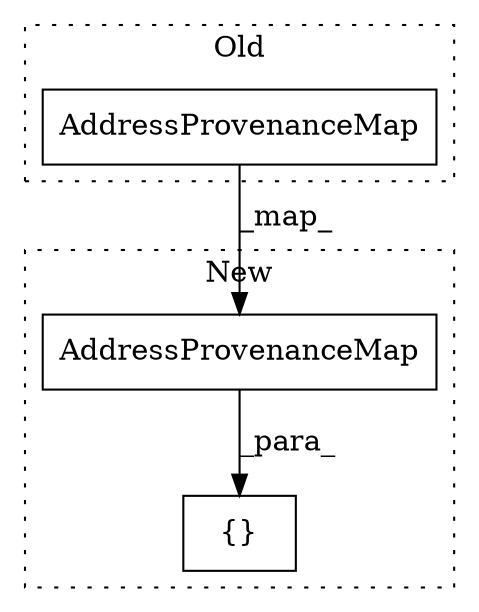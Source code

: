 digraph G {
subgraph cluster0 {
1 [label="AddressProvenanceMap" a="32" s="6179,6246" l="21,1" shape="box"];
label = "Old";
style="dotted";
}
subgraph cluster1 {
2 [label="AddressProvenanceMap" a="32" s="6248,6315" l="21,1" shape="box"];
3 [label="{}" a="4" s="6080,6316" l="1,1" shape="box"];
label = "New";
style="dotted";
}
1 -> 2 [label="_map_"];
2 -> 3 [label="_para_"];
}